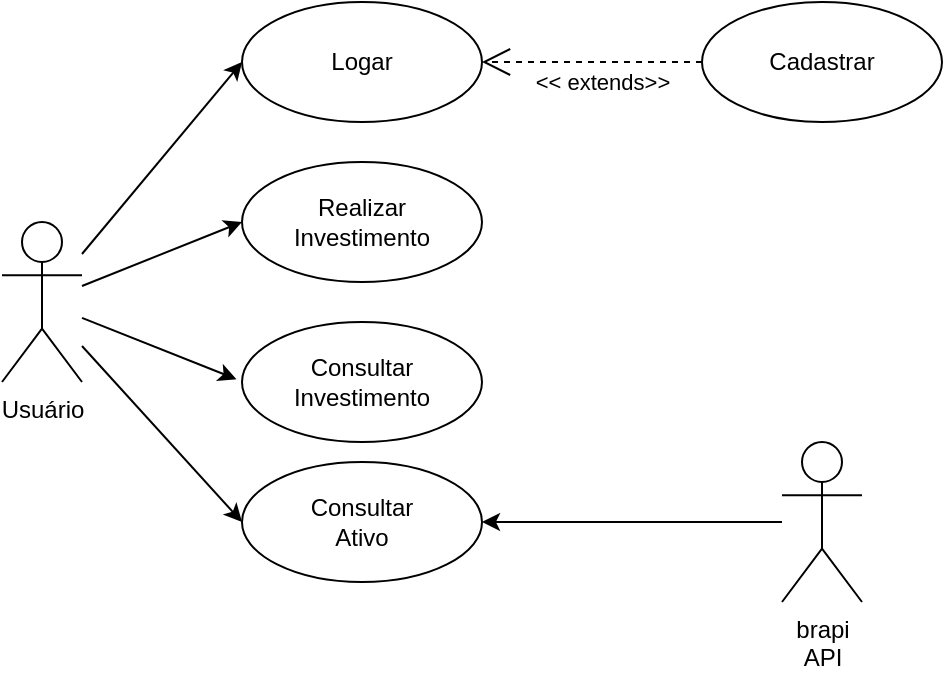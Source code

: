 <mxfile version="22.1.2" type="device">
  <diagram name="Página-1" id="65osaNSnWeLG4E8bxHqQ">
    <mxGraphModel dx="790" dy="390" grid="0" gridSize="10" guides="1" tooltips="1" connect="1" arrows="1" fold="1" page="1" pageScale="1" pageWidth="827" pageHeight="1169" math="0" shadow="0">
      <root>
        <mxCell id="0" />
        <mxCell id="1" parent="0" />
        <mxCell id="qHnib171WOJUjDzK5tm3-1" value="Usuário" style="shape=umlActor;verticalLabelPosition=bottom;verticalAlign=top;html=1;outlineConnect=0;" parent="1" vertex="1">
          <mxGeometry x="80" y="180" width="40" height="80" as="geometry" />
        </mxCell>
        <mxCell id="qHnib171WOJUjDzK5tm3-2" value="Cadastrar" style="ellipse;whiteSpace=wrap;html=1;" parent="1" vertex="1">
          <mxGeometry x="430" y="70" width="120" height="60" as="geometry" />
        </mxCell>
        <mxCell id="qHnib171WOJUjDzK5tm3-3" value="Realizar&lt;div&gt;Investimento&lt;/div&gt;" style="ellipse;whiteSpace=wrap;html=1;" parent="1" vertex="1">
          <mxGeometry x="200" y="150" width="120" height="60" as="geometry" />
        </mxCell>
        <mxCell id="qHnib171WOJUjDzK5tm3-4" value="Consultar&lt;div&gt;Investimento&lt;/div&gt;" style="ellipse;whiteSpace=wrap;html=1;" parent="1" vertex="1">
          <mxGeometry x="200" y="230" width="120" height="60" as="geometry" />
        </mxCell>
        <mxCell id="qHnib171WOJUjDzK5tm3-5" value="Consultar&lt;div&gt;Ativo&lt;/div&gt;" style="ellipse;whiteSpace=wrap;html=1;" parent="1" vertex="1">
          <mxGeometry x="200" y="300" width="120" height="60" as="geometry" />
        </mxCell>
        <mxCell id="qHnib171WOJUjDzK5tm3-7" value="brapi&lt;div&gt;API&lt;/div&gt;" style="shape=umlActor;verticalLabelPosition=bottom;verticalAlign=top;html=1;outlineConnect=0;" parent="1" vertex="1">
          <mxGeometry x="470" y="290" width="40" height="80" as="geometry" />
        </mxCell>
        <mxCell id="qHnib171WOJUjDzK5tm3-8" value="" style="endArrow=classic;html=1;rounded=0;entryX=1;entryY=0.5;entryDx=0;entryDy=0;" parent="1" source="qHnib171WOJUjDzK5tm3-7" target="qHnib171WOJUjDzK5tm3-5" edge="1">
          <mxGeometry width="50" height="50" relative="1" as="geometry">
            <mxPoint x="230" y="290" as="sourcePoint" />
            <mxPoint x="280" y="240" as="targetPoint" />
          </mxGeometry>
        </mxCell>
        <mxCell id="qHnib171WOJUjDzK5tm3-9" value="" style="endArrow=classic;html=1;rounded=0;entryX=0;entryY=0.5;entryDx=0;entryDy=0;" parent="1" source="qHnib171WOJUjDzK5tm3-1" target="qHnib171WOJUjDzK5tm3-5" edge="1">
          <mxGeometry width="50" height="50" relative="1" as="geometry">
            <mxPoint x="200" y="300" as="sourcePoint" />
            <mxPoint x="120" y="300" as="targetPoint" />
          </mxGeometry>
        </mxCell>
        <mxCell id="qHnib171WOJUjDzK5tm3-10" value="" style="endArrow=classic;html=1;rounded=0;entryX=-0.023;entryY=0.477;entryDx=0;entryDy=0;entryPerimeter=0;" parent="1" source="qHnib171WOJUjDzK5tm3-1" target="qHnib171WOJUjDzK5tm3-4" edge="1">
          <mxGeometry width="50" height="50" relative="1" as="geometry">
            <mxPoint x="420" y="350" as="sourcePoint" />
            <mxPoint x="340" y="350" as="targetPoint" />
          </mxGeometry>
        </mxCell>
        <mxCell id="qHnib171WOJUjDzK5tm3-11" value="" style="endArrow=classic;html=1;rounded=0;entryX=0;entryY=0.5;entryDx=0;entryDy=0;" parent="1" source="qHnib171WOJUjDzK5tm3-1" target="qHnib171WOJUjDzK5tm3-3" edge="1">
          <mxGeometry width="50" height="50" relative="1" as="geometry">
            <mxPoint x="130" y="238" as="sourcePoint" />
            <mxPoint x="207" y="269" as="targetPoint" />
          </mxGeometry>
        </mxCell>
        <mxCell id="qHnib171WOJUjDzK5tm3-12" value="" style="endArrow=classic;html=1;rounded=0;entryX=0;entryY=0.5;entryDx=0;entryDy=0;" parent="1" source="qHnib171WOJUjDzK5tm3-1" target="qHnib171WOJUjDzK5tm3-14" edge="1">
          <mxGeometry width="50" height="50" relative="1" as="geometry">
            <mxPoint x="120" y="150" as="sourcePoint" />
            <mxPoint x="200" y="118" as="targetPoint" />
          </mxGeometry>
        </mxCell>
        <mxCell id="qHnib171WOJUjDzK5tm3-13" value="&amp;lt;&amp;lt; extends&amp;gt;&amp;gt;" style="endArrow=open;endSize=12;dashed=1;html=1;rounded=0;entryX=1;entryY=0.5;entryDx=0;entryDy=0;exitX=0;exitY=0.5;exitDx=0;exitDy=0;" parent="1" source="qHnib171WOJUjDzK5tm3-2" target="qHnib171WOJUjDzK5tm3-14" edge="1">
          <mxGeometry x="-0.091" y="10" width="160" relative="1" as="geometry">
            <mxPoint x="420" y="130" as="sourcePoint" />
            <mxPoint x="450" y="170" as="targetPoint" />
            <mxPoint as="offset" />
          </mxGeometry>
        </mxCell>
        <mxCell id="qHnib171WOJUjDzK5tm3-14" value="Logar" style="ellipse;whiteSpace=wrap;html=1;" parent="1" vertex="1">
          <mxGeometry x="200" y="70" width="120" height="60" as="geometry" />
        </mxCell>
      </root>
    </mxGraphModel>
  </diagram>
</mxfile>
